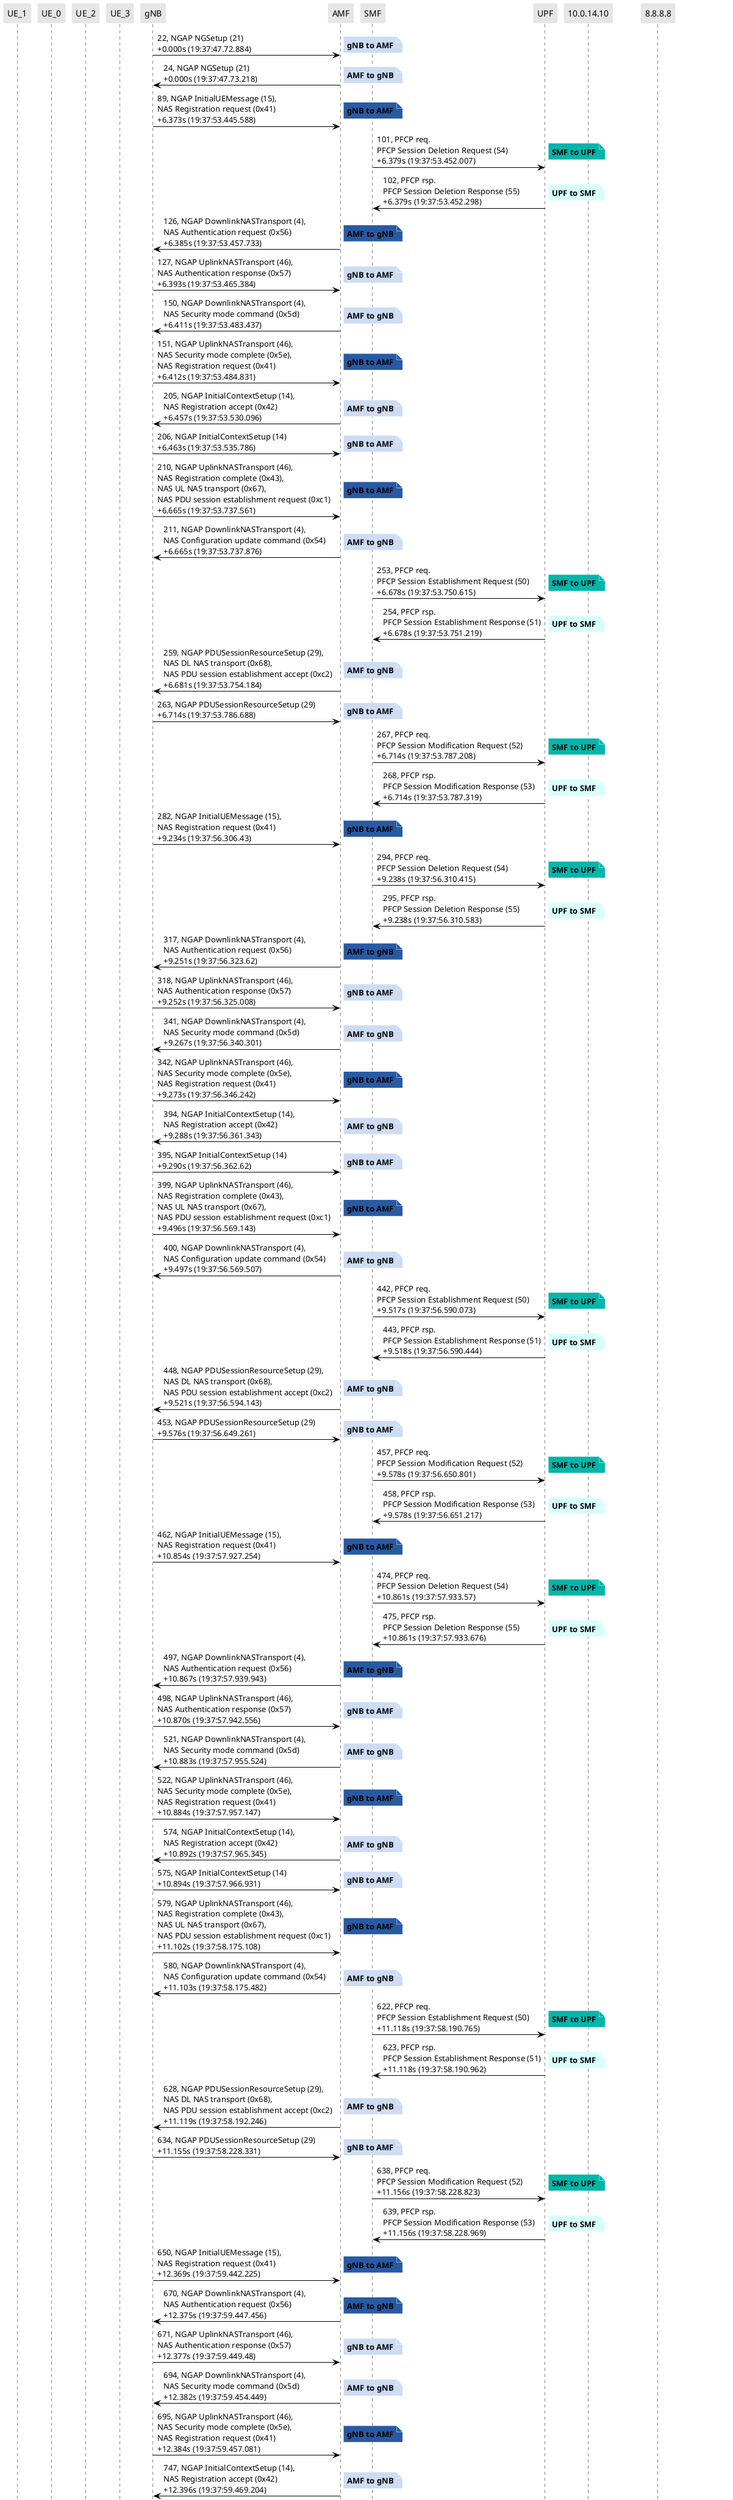 @startuml
skinparam shadowing false
skinparam NoteBorderColor white
skinparam sequence {
    ArrowColor black
    LifeLineBorderColor black
    LifeLineBackgroundColor black
    ParticipantBorderColor white
    ParticipantBackgroundColor #e6e6e6
}
participant "UE_1"
participant "UE_0"
participant "UE_2"
participant "UE_3"
participant "gNB"
participant "AMF"
participant "SMF"
participant "UPF"
participant "10.0.14.10"
participant "8.8.8.8"

"gNB" -> "AMF": 22, NGAP NGSetup (21)\n+0.000s (19:37:47.72.884)

note right #CDDCF3
**gNB to AMF**
end note

"AMF" -> "gNB": 24, NGAP NGSetup (21)\n+0.000s (19:37:47.73.218)

note right #CDDCF3
**AMF to gNB**
end note

"gNB" -> "AMF": 89, NGAP InitialUEMessage (15),\nNAS Registration request (0x41)\n+6.373s (19:37:53.445.588)

note right #285AA4
**gNB to AMF**
end note

"SMF" -> "UPF": 101, PFCP req.\nPFCP Session Deletion Request (54)\n+6.379s (19:37:53.452.007)

note right #03B5AA
**SMF to UPF**
end note

"UPF" -> "SMF": 102, PFCP rsp.\nPFCP Session Deletion Response (55)\n+6.379s (19:37:53.452.298)

note right #D7FEFC
**UPF to SMF**
end note

"AMF" -> "gNB": 126, NGAP DownlinkNASTransport (4),\nNAS Authentication request (0x56)\n+6.385s (19:37:53.457.733)

note right #285AA4
**AMF to gNB**
end note

"gNB" -> "AMF": 127, NGAP UplinkNASTransport (46),\nNAS Authentication response (0x57)\n+6.393s (19:37:53.465.384)

note right #CDDCF3
**gNB to AMF**
end note

"AMF" -> "gNB": 150, NGAP DownlinkNASTransport (4),\nNAS Security mode command (0x5d)\n+6.411s (19:37:53.483.437)

note right #CDDCF3
**AMF to gNB**
end note

"gNB" -> "AMF": 151, NGAP UplinkNASTransport (46),\nNAS Security mode complete (0x5e),\nNAS Registration request (0x41)\n+6.412s (19:37:53.484.831)

note right #285AA4
**gNB to AMF**
end note

"AMF" -> "gNB": 205, NGAP InitialContextSetup (14),\nNAS Registration accept (0x42)\n+6.457s (19:37:53.530.096)

note right #CDDCF3
**AMF to gNB**
end note

"gNB" -> "AMF": 206, NGAP InitialContextSetup (14)\n+6.463s (19:37:53.535.786)

note right #CDDCF3
**gNB to AMF**
end note

"gNB" -> "AMF": 210, NGAP UplinkNASTransport (46),\nNAS Registration complete (0x43),\nNAS UL NAS transport (0x67),\nNAS PDU session establishment request (0xc1)\n+6.665s (19:37:53.737.561)

note right #285AA4
**gNB to AMF**
end note

"AMF" -> "gNB": 211, NGAP DownlinkNASTransport (4),\nNAS Configuration update command (0x54)\n+6.665s (19:37:53.737.876)

note right #CDDCF3
**AMF to gNB**
end note

"SMF" -> "UPF": 253, PFCP req.\nPFCP Session Establishment Request (50)\n+6.678s (19:37:53.750.615)

note right #03B5AA
**SMF to UPF**
end note

"UPF" -> "SMF": 254, PFCP rsp.\nPFCP Session Establishment Response (51)\n+6.678s (19:37:53.751.219)

note right #D7FEFC
**UPF to SMF**
end note

"AMF" -> "gNB": 259, NGAP PDUSessionResourceSetup (29),\nNAS DL NAS transport (0x68),\nNAS PDU session establishment accept (0xc2)\n+6.681s (19:37:53.754.184)

note right #CDDCF3
**AMF to gNB**
end note

"gNB" -> "AMF": 263, NGAP PDUSessionResourceSetup (29)\n+6.714s (19:37:53.786.688)

note right #CDDCF3
**gNB to AMF**
end note

"SMF" -> "UPF": 267, PFCP req.\nPFCP Session Modification Request (52)\n+6.714s (19:37:53.787.208)

note right #03B5AA
**SMF to UPF**
end note

"UPF" -> "SMF": 268, PFCP rsp.\nPFCP Session Modification Response (53)\n+6.714s (19:37:53.787.319)

note right #D7FEFC
**UPF to SMF**
end note

"gNB" -> "AMF": 282, NGAP InitialUEMessage (15),\nNAS Registration request (0x41)\n+9.234s (19:37:56.306.43)

note right #285AA4
**gNB to AMF**
end note

"SMF" -> "UPF": 294, PFCP req.\nPFCP Session Deletion Request (54)\n+9.238s (19:37:56.310.415)

note right #03B5AA
**SMF to UPF**
end note

"UPF" -> "SMF": 295, PFCP rsp.\nPFCP Session Deletion Response (55)\n+9.238s (19:37:56.310.583)

note right #D7FEFC
**UPF to SMF**
end note

"AMF" -> "gNB": 317, NGAP DownlinkNASTransport (4),\nNAS Authentication request (0x56)\n+9.251s (19:37:56.323.62)

note right #285AA4
**AMF to gNB**
end note

"gNB" -> "AMF": 318, NGAP UplinkNASTransport (46),\nNAS Authentication response (0x57)\n+9.252s (19:37:56.325.008)

note right #CDDCF3
**gNB to AMF**
end note

"AMF" -> "gNB": 341, NGAP DownlinkNASTransport (4),\nNAS Security mode command (0x5d)\n+9.267s (19:37:56.340.301)

note right #CDDCF3
**AMF to gNB**
end note

"gNB" -> "AMF": 342, NGAP UplinkNASTransport (46),\nNAS Security mode complete (0x5e),\nNAS Registration request (0x41)\n+9.273s (19:37:56.346.242)

note right #285AA4
**gNB to AMF**
end note

"AMF" -> "gNB": 394, NGAP InitialContextSetup (14),\nNAS Registration accept (0x42)\n+9.288s (19:37:56.361.343)

note right #CDDCF3
**AMF to gNB**
end note

"gNB" -> "AMF": 395, NGAP InitialContextSetup (14)\n+9.290s (19:37:56.362.62)

note right #CDDCF3
**gNB to AMF**
end note

"gNB" -> "AMF": 399, NGAP UplinkNASTransport (46),\nNAS Registration complete (0x43),\nNAS UL NAS transport (0x67),\nNAS PDU session establishment request (0xc1)\n+9.496s (19:37:56.569.143)

note right #285AA4
**gNB to AMF**
end note

"AMF" -> "gNB": 400, NGAP DownlinkNASTransport (4),\nNAS Configuration update command (0x54)\n+9.497s (19:37:56.569.507)

note right #CDDCF3
**AMF to gNB**
end note

"SMF" -> "UPF": 442, PFCP req.\nPFCP Session Establishment Request (50)\n+9.517s (19:37:56.590.073)

note right #03B5AA
**SMF to UPF**
end note

"UPF" -> "SMF": 443, PFCP rsp.\nPFCP Session Establishment Response (51)\n+9.518s (19:37:56.590.444)

note right #D7FEFC
**UPF to SMF**
end note

"AMF" -> "gNB": 448, NGAP PDUSessionResourceSetup (29),\nNAS DL NAS transport (0x68),\nNAS PDU session establishment accept (0xc2)\n+9.521s (19:37:56.594.143)

note right #CDDCF3
**AMF to gNB**
end note

"gNB" -> "AMF": 453, NGAP PDUSessionResourceSetup (29)\n+9.576s (19:37:56.649.261)

note right #CDDCF3
**gNB to AMF**
end note

"SMF" -> "UPF": 457, PFCP req.\nPFCP Session Modification Request (52)\n+9.578s (19:37:56.650.801)

note right #03B5AA
**SMF to UPF**
end note

"UPF" -> "SMF": 458, PFCP rsp.\nPFCP Session Modification Response (53)\n+9.578s (19:37:56.651.217)

note right #D7FEFC
**UPF to SMF**
end note

"gNB" -> "AMF": 462, NGAP InitialUEMessage (15),\nNAS Registration request (0x41)\n+10.854s (19:37:57.927.254)

note right #285AA4
**gNB to AMF**
end note

"SMF" -> "UPF": 474, PFCP req.\nPFCP Session Deletion Request (54)\n+10.861s (19:37:57.933.57)

note right #03B5AA
**SMF to UPF**
end note

"UPF" -> "SMF": 475, PFCP rsp.\nPFCP Session Deletion Response (55)\n+10.861s (19:37:57.933.676)

note right #D7FEFC
**UPF to SMF**
end note

"AMF" -> "gNB": 497, NGAP DownlinkNASTransport (4),\nNAS Authentication request (0x56)\n+10.867s (19:37:57.939.943)

note right #285AA4
**AMF to gNB**
end note

"gNB" -> "AMF": 498, NGAP UplinkNASTransport (46),\nNAS Authentication response (0x57)\n+10.870s (19:37:57.942.556)

note right #CDDCF3
**gNB to AMF**
end note

"AMF" -> "gNB": 521, NGAP DownlinkNASTransport (4),\nNAS Security mode command (0x5d)\n+10.883s (19:37:57.955.524)

note right #CDDCF3
**AMF to gNB**
end note

"gNB" -> "AMF": 522, NGAP UplinkNASTransport (46),\nNAS Security mode complete (0x5e),\nNAS Registration request (0x41)\n+10.884s (19:37:57.957.147)

note right #285AA4
**gNB to AMF**
end note

"AMF" -> "gNB": 574, NGAP InitialContextSetup (14),\nNAS Registration accept (0x42)\n+10.892s (19:37:57.965.345)

note right #CDDCF3
**AMF to gNB**
end note

"gNB" -> "AMF": 575, NGAP InitialContextSetup (14)\n+10.894s (19:37:57.966.931)

note right #CDDCF3
**gNB to AMF**
end note

"gNB" -> "AMF": 579, NGAP UplinkNASTransport (46),\nNAS Registration complete (0x43),\nNAS UL NAS transport (0x67),\nNAS PDU session establishment request (0xc1)\n+11.102s (19:37:58.175.108)

note right #285AA4
**gNB to AMF**
end note

"AMF" -> "gNB": 580, NGAP DownlinkNASTransport (4),\nNAS Configuration update command (0x54)\n+11.103s (19:37:58.175.482)

note right #CDDCF3
**AMF to gNB**
end note

"SMF" -> "UPF": 622, PFCP req.\nPFCP Session Establishment Request (50)\n+11.118s (19:37:58.190.765)

note right #03B5AA
**SMF to UPF**
end note

"UPF" -> "SMF": 623, PFCP rsp.\nPFCP Session Establishment Response (51)\n+11.118s (19:37:58.190.962)

note right #D7FEFC
**UPF to SMF**
end note

"AMF" -> "gNB": 628, NGAP PDUSessionResourceSetup (29),\nNAS DL NAS transport (0x68),\nNAS PDU session establishment accept (0xc2)\n+11.119s (19:37:58.192.246)

note right #CDDCF3
**AMF to gNB**
end note

"gNB" -> "AMF": 634, NGAP PDUSessionResourceSetup (29)\n+11.155s (19:37:58.228.331)

note right #CDDCF3
**gNB to AMF**
end note

"SMF" -> "UPF": 638, PFCP req.\nPFCP Session Modification Request (52)\n+11.156s (19:37:58.228.823)

note right #03B5AA
**SMF to UPF**
end note

"UPF" -> "SMF": 639, PFCP rsp.\nPFCP Session Modification Response (53)\n+11.156s (19:37:58.228.969)

note right #D7FEFC
**UPF to SMF**
end note

"gNB" -> "AMF": 650, NGAP InitialUEMessage (15),\nNAS Registration request (0x41)\n+12.369s (19:37:59.442.225)

note right #285AA4
**gNB to AMF**
end note

"AMF" -> "gNB": 670, NGAP DownlinkNASTransport (4),\nNAS Authentication request (0x56)\n+12.375s (19:37:59.447.456)

note right #285AA4
**AMF to gNB**
end note

"gNB" -> "AMF": 671, NGAP UplinkNASTransport (46),\nNAS Authentication response (0x57)\n+12.377s (19:37:59.449.48)

note right #CDDCF3
**gNB to AMF**
end note

"AMF" -> "gNB": 694, NGAP DownlinkNASTransport (4),\nNAS Security mode command (0x5d)\n+12.382s (19:37:59.454.449)

note right #CDDCF3
**AMF to gNB**
end note

"gNB" -> "AMF": 695, NGAP UplinkNASTransport (46),\nNAS Security mode complete (0x5e),\nNAS Registration request (0x41)\n+12.384s (19:37:59.457.081)

note right #285AA4
**gNB to AMF**
end note

"AMF" -> "gNB": 747, NGAP InitialContextSetup (14),\nNAS Registration accept (0x42)\n+12.396s (19:37:59.469.204)

note right #CDDCF3
**AMF to gNB**
end note

"gNB" -> "AMF": 748, NGAP InitialContextSetup (14)\n+12.397s (19:37:59.470.061)

note right #CDDCF3
**gNB to AMF**
end note

"gNB" -> "AMF": 752, NGAP UplinkNASTransport (46),\nNAS Registration complete (0x43),\nNAS UL NAS transport (0x67),\nNAS PDU session establishment request (0xc1)\n+12.601s (19:37:59.673.417)

note right #285AA4
**gNB to AMF**
end note

"AMF" -> "gNB": 753, NGAP DownlinkNASTransport (4),\nNAS Configuration update command (0x54)\n+12.602s (19:37:59.674.966)

note right #CDDCF3
**AMF to gNB**
end note

"SMF" -> "UPF": 795, PFCP req.\nPFCP Session Establishment Request (50)\n+12.610s (19:37:59.683.102)

note right #03B5AA
**SMF to UPF**
end note

"UPF" -> "SMF": 796, PFCP rsp.\nPFCP Session Establishment Response (51)\n+12.611s (19:37:59.684.268)

note right #D7FEFC
**UPF to SMF**
end note

"AMF" -> "gNB": 801, NGAP PDUSessionResourceSetup (29),\nNAS DL NAS transport (0x68),\nNAS PDU session establishment accept (0xc2)\n+12.617s (19:37:59.689.812)

note right #CDDCF3
**AMF to gNB**
end note

"gNB" -> "AMF": 806, NGAP PDUSessionResourceSetup (29)\n+12.673s (19:37:59.745.77)

note right #CDDCF3
**gNB to AMF**
end note

"SMF" -> "UPF": 810, PFCP req.\nPFCP Session Modification Request (52)\n+12.674s (19:37:59.746.524)

note right #03B5AA
**SMF to UPF**
end note

"UPF" -> "SMF": 811, PFCP rsp.\nPFCP Session Modification Response (53)\n+12.674s (19:37:59.746.857)

note right #D7FEFC
**UPF to SMF**
end note

"gNB" -> "UPF": 868, GTP<ICMP> ping req.\n+15.580s (19:38:2.652.864)

note right #5C8001
**gNB to UPF**
end note

"UE_0" -> "8.8.8.8": 869, ICMP ping req.\n+15.580s (19:38:2.653.048)

note right #5C8001
**UE_0 to 8.8.8.8**
end note

"UPF" -> "8.8.8.8": 870, ICMP ping req.\n+15.580s (19:38:2.653.102)

note right #5C8001
**UPF to 8.8.8.8**
end note

"8.8.8.8" -> "UPF": 871, ICMP ping rsp.\n+15.605s (19:38:2.678.334)

note right #EDFEC2
**8.8.8.8 to UPF**
end note

"8.8.8.8" -> "UE_0": 872, ICMP ping rsp.\n+15.605s (19:38:2.678.379)

note right #EDFEC2
**8.8.8.8 to UE_0**
end note

"UPF" -> "gNB": 873, GTP<ICMP> ping rsp.\n+15.606s (19:38:2.678.502)

note right #EDFEC2
**UPF to gNB**
end note

"gNB" -> "UPF": 876, GTP<ICMP> ping req.\n+16.579s (19:38:3.652.283)

note right #5C8001
**gNB to UPF**
end note

"UE_0" -> "8.8.8.8": 877, ICMP ping req.\n+16.580s (19:38:3.652.582)

note right #5C8001
**UE_0 to 8.8.8.8**
end note

"UPF" -> "8.8.8.8": 878, ICMP ping req.\n+16.580s (19:38:3.652.603)

note right #5C8001
**UPF to 8.8.8.8**
end note

"8.8.8.8" -> "UPF": 879, ICMP ping rsp.\n+16.612s (19:38:3.685.221)

note right #EDFEC2
**8.8.8.8 to UPF**
end note

"8.8.8.8" -> "UE_0": 880, ICMP ping rsp.\n+16.612s (19:38:3.685.256)

note right #EDFEC2
**8.8.8.8 to UE_0**
end note

"UPF" -> "gNB": 881, GTP<ICMP> ping rsp.\n+16.612s (19:38:3.685.364)

note right #EDFEC2
**UPF to gNB**
end note

"gNB" -> "UPF": 906, GTP<ICMP> ping req.\n+17.583s (19:38:4.656.338)

note right #5C8001
**gNB to UPF**
end note

"UE_0" -> "8.8.8.8": 907, ICMP ping req.\n+17.584s (19:38:4.656.853)

note right #5C8001
**UE_0 to 8.8.8.8**
end note

"UPF" -> "8.8.8.8": 908, ICMP ping req.\n+17.584s (19:38:4.656.95)

note right #5C8001
**UPF to 8.8.8.8**
end note

"8.8.8.8" -> "UPF": 909, ICMP ping rsp.\n+17.609s (19:38:4.681.925)

note right #EDFEC2
**8.8.8.8 to UPF**
end note

"8.8.8.8" -> "UE_0": 910, ICMP ping rsp.\n+17.609s (19:38:4.681.95)

note right #EDFEC2
**8.8.8.8 to UE_0**
end note

"UPF" -> "gNB": 911, GTP<ICMP> ping rsp.\n+17.609s (19:38:4.682.115)

note right #EDFEC2
**UPF to gNB**
end note

"gNB" -> "UPF": 920, GTP<ICMP> ping req.\n+18.584s (19:38:5.657.324)

note right #5C8001
**gNB to UPF**
end note

"UE_0" -> "8.8.8.8": 921, ICMP ping req.\n+18.586s (19:38:5.658.421)

note right #5C8001
**UE_0 to 8.8.8.8**
end note

"UPF" -> "8.8.8.8": 922, ICMP ping req.\n+18.586s (19:38:5.658.45)

note right #5C8001
**UPF to 8.8.8.8**
end note

"8.8.8.8" -> "UPF": 924, ICMP ping rsp.\n+18.610s (19:38:5.683.311)

note right #EDFEC2
**8.8.8.8 to UPF**
end note

"8.8.8.8" -> "UE_0": 925, ICMP ping rsp.\n+18.610s (19:38:5.683.339)

note right #EDFEC2
**8.8.8.8 to UE_0**
end note

"UPF" -> "gNB": 926, GTP<ICMP> ping rsp.\n+18.611s (19:38:5.683.408)

note right #EDFEC2
**UPF to gNB**
end note

"gNB" -> "UPF": 937, GTP<ICMP> ping req.\n+19.585s (19:38:6.657.393)

note right #5C8001
**gNB to UPF**
end note

"UE_0" -> "8.8.8.8": 938, ICMP ping req.\n+19.585s (19:38:6.658.183)

note right #5C8001
**UE_0 to 8.8.8.8**
end note

"UPF" -> "8.8.8.8": 939, ICMP ping req.\n+19.586s (19:38:6.658.42)

note right #5C8001
**UPF to 8.8.8.8**
end note

"8.8.8.8" -> "UPF": 940, ICMP ping rsp.\n+19.601s (19:38:6.673.821)

note right #EDFEC2
**8.8.8.8 to UPF**
end note

"8.8.8.8" -> "UE_0": 941, ICMP ping rsp.\n+19.601s (19:38:6.673.869)

note right #EDFEC2
**8.8.8.8 to UE_0**
end note

"UPF" -> "gNB": 942, GTP<ICMP> ping rsp.\n+19.601s (19:38:6.674.064)

note right #EDFEC2
**UPF to gNB**
end note

"gNB" -> "UPF": 943, GTP<ICMP> ping req.\n+19.648s (19:38:6.720.71)

note right #5C8001
**gNB to UPF**
end note

"UE_1" -> "8.8.8.8": 944, ICMP ping req.\n+19.649s (19:38:6.722.069)

note right #5C8001
**UE_1 to 8.8.8.8**
end note

@enduml
